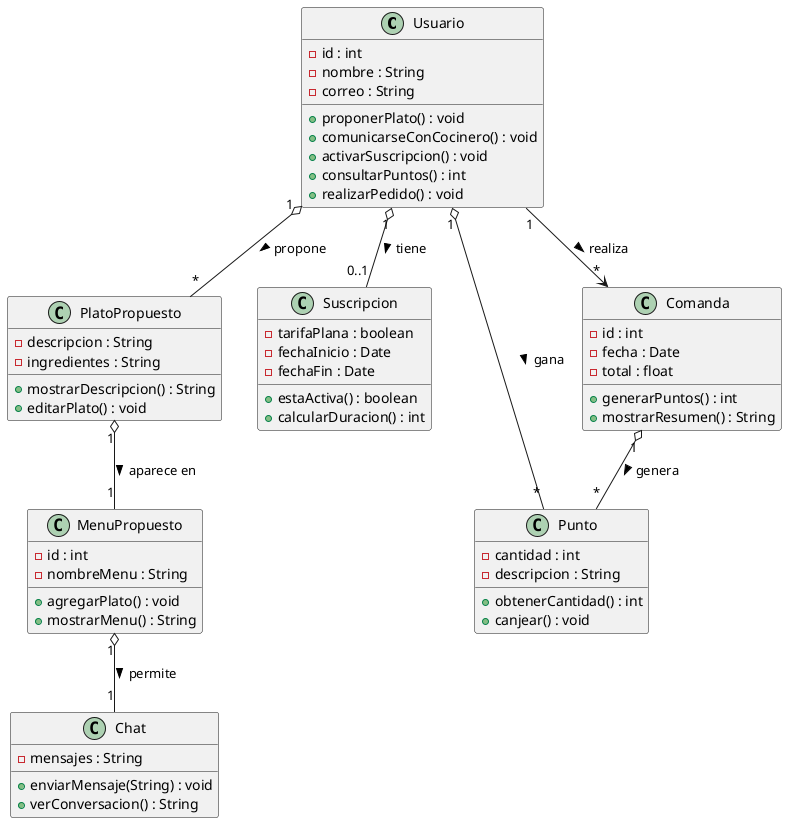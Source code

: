 @startuml

class Usuario {
  - id : int
  - nombre : String
  - correo : String
  + proponerPlato() : void
  + comunicarseConCocinero() : void
  + activarSuscripcion() : void
  + consultarPuntos() : int
  + realizarPedido() : void
}

class PlatoPropuesto {
  - descripcion : String
  - ingredientes : String
  + mostrarDescripcion() : String
  + editarPlato() : void
}

class MenuPropuesto {
  - id : int
  - nombreMenu : String
  + agregarPlato() : void
  + mostrarMenu() : String
}

class Chat {
  - mensajes : String
  + enviarMensaje(String) : void
  + verConversacion() : String
}

class Suscripcion {
  - tarifaPlana : boolean
  - fechaInicio : Date
  - fechaFin : Date
  + estaActiva() : boolean
  + calcularDuracion() : int
}

class Punto {
  - cantidad : int
  - descripcion : String
  + obtenerCantidad() : int
  + canjear() : void
}

class Comanda {
  - id : int
  - fecha : Date
  - total : float
  + generarPuntos() : int
  + mostrarResumen() : String
}

Usuario "1" o-- "*" PlatoPropuesto : propone >
PlatoPropuesto "1" o-- "1" MenuPropuesto : aparece en >
MenuPropuesto "1" o-- "1" Chat : permite >
Usuario "1" o-- "0..1" Suscripcion : tiene >
Usuario "1" o-- "*" Punto : gana >
Comanda "1" o-- "*" Punto : genera >
Usuario "1" --> "*" Comanda : realiza >

@enduml

